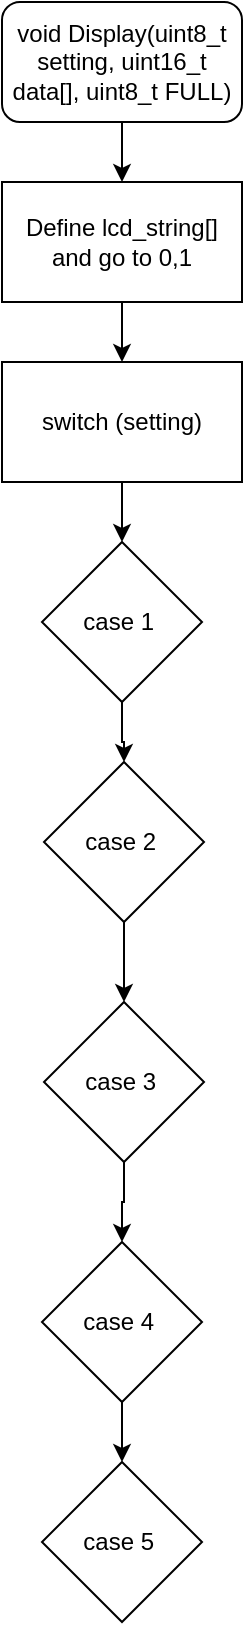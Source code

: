 <mxfile version="15.9.4" type="github">
  <diagram id="XxQJxf_ujhqQxp69qmOt" name="Page-1">
    <mxGraphModel dx="498" dy="451" grid="1" gridSize="10" guides="1" tooltips="1" connect="1" arrows="1" fold="1" page="1" pageScale="1" pageWidth="827" pageHeight="1169" math="0" shadow="0">
      <root>
        <mxCell id="0" />
        <mxCell id="1" parent="0" />
        <mxCell id="BpsWuVUO4pD3DxGXrb-u-3" value="" style="edgeStyle=orthogonalEdgeStyle;rounded=0;orthogonalLoop=1;jettySize=auto;html=1;" edge="1" parent="1" source="BpsWuVUO4pD3DxGXrb-u-1" target="BpsWuVUO4pD3DxGXrb-u-2">
          <mxGeometry relative="1" as="geometry" />
        </mxCell>
        <mxCell id="BpsWuVUO4pD3DxGXrb-u-1" value="void Display(uint8_t setting, uint16_t data[], uint8_t FULL)" style="rounded=1;whiteSpace=wrap;html=1;" vertex="1" parent="1">
          <mxGeometry x="180" y="60" width="120" height="60" as="geometry" />
        </mxCell>
        <mxCell id="BpsWuVUO4pD3DxGXrb-u-8" value="" style="edgeStyle=orthogonalEdgeStyle;rounded=0;orthogonalLoop=1;jettySize=auto;html=1;" edge="1" parent="1" source="BpsWuVUO4pD3DxGXrb-u-2" target="BpsWuVUO4pD3DxGXrb-u-5">
          <mxGeometry relative="1" as="geometry" />
        </mxCell>
        <mxCell id="BpsWuVUO4pD3DxGXrb-u-2" value="Define lcd_string[]&lt;br&gt;and go to 0,1" style="rounded=0;whiteSpace=wrap;html=1;" vertex="1" parent="1">
          <mxGeometry x="180" y="150" width="120" height="60" as="geometry" />
        </mxCell>
        <mxCell id="BpsWuVUO4pD3DxGXrb-u-14" value="" style="edgeStyle=orthogonalEdgeStyle;rounded=0;orthogonalLoop=1;jettySize=auto;html=1;" edge="1" parent="1" source="BpsWuVUO4pD3DxGXrb-u-4" target="BpsWuVUO4pD3DxGXrb-u-10">
          <mxGeometry relative="1" as="geometry" />
        </mxCell>
        <mxCell id="BpsWuVUO4pD3DxGXrb-u-4" value="case 1&amp;nbsp;" style="rhombus;whiteSpace=wrap;html=1;" vertex="1" parent="1">
          <mxGeometry x="200" y="330" width="80" height="80" as="geometry" />
        </mxCell>
        <mxCell id="BpsWuVUO4pD3DxGXrb-u-7" value="" style="edgeStyle=orthogonalEdgeStyle;rounded=0;orthogonalLoop=1;jettySize=auto;html=1;" edge="1" parent="1" source="BpsWuVUO4pD3DxGXrb-u-5" target="BpsWuVUO4pD3DxGXrb-u-4">
          <mxGeometry relative="1" as="geometry" />
        </mxCell>
        <mxCell id="BpsWuVUO4pD3DxGXrb-u-5" value="&lt;span&gt;switch (setting)&lt;/span&gt;" style="rounded=0;whiteSpace=wrap;html=1;" vertex="1" parent="1">
          <mxGeometry x="180" y="240" width="120" height="60" as="geometry" />
        </mxCell>
        <mxCell id="BpsWuVUO4pD3DxGXrb-u-16" value="" style="edgeStyle=orthogonalEdgeStyle;rounded=0;orthogonalLoop=1;jettySize=auto;html=1;" edge="1" parent="1" source="BpsWuVUO4pD3DxGXrb-u-9" target="BpsWuVUO4pD3DxGXrb-u-11">
          <mxGeometry relative="1" as="geometry" />
        </mxCell>
        <mxCell id="BpsWuVUO4pD3DxGXrb-u-9" value="case 3&amp;nbsp;" style="rhombus;whiteSpace=wrap;html=1;" vertex="1" parent="1">
          <mxGeometry x="201" y="560" width="80" height="80" as="geometry" />
        </mxCell>
        <mxCell id="BpsWuVUO4pD3DxGXrb-u-15" style="edgeStyle=orthogonalEdgeStyle;rounded=0;orthogonalLoop=1;jettySize=auto;html=1;exitX=0.5;exitY=1;exitDx=0;exitDy=0;entryX=0.5;entryY=0;entryDx=0;entryDy=0;" edge="1" parent="1" source="BpsWuVUO4pD3DxGXrb-u-10" target="BpsWuVUO4pD3DxGXrb-u-9">
          <mxGeometry relative="1" as="geometry" />
        </mxCell>
        <mxCell id="BpsWuVUO4pD3DxGXrb-u-10" value="case 2&amp;nbsp;" style="rhombus;whiteSpace=wrap;html=1;" vertex="1" parent="1">
          <mxGeometry x="201" y="440" width="80" height="80" as="geometry" />
        </mxCell>
        <mxCell id="BpsWuVUO4pD3DxGXrb-u-17" value="" style="edgeStyle=orthogonalEdgeStyle;rounded=0;orthogonalLoop=1;jettySize=auto;html=1;" edge="1" parent="1" source="BpsWuVUO4pD3DxGXrb-u-11" target="BpsWuVUO4pD3DxGXrb-u-12">
          <mxGeometry relative="1" as="geometry" />
        </mxCell>
        <mxCell id="BpsWuVUO4pD3DxGXrb-u-11" value="case 4&amp;nbsp;" style="rhombus;whiteSpace=wrap;html=1;" vertex="1" parent="1">
          <mxGeometry x="200" y="680" width="80" height="80" as="geometry" />
        </mxCell>
        <mxCell id="BpsWuVUO4pD3DxGXrb-u-12" value="case 5&amp;nbsp;" style="rhombus;whiteSpace=wrap;html=1;" vertex="1" parent="1">
          <mxGeometry x="200" y="790" width="80" height="80" as="geometry" />
        </mxCell>
      </root>
    </mxGraphModel>
  </diagram>
</mxfile>
